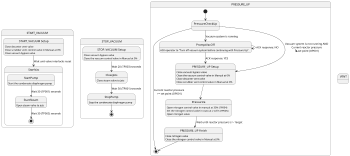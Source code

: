 @startuml
scale 350 width

state START_VACUUM {

    state startset as "START_VACUUM Setup" {
        startset : Close decanter vent valve
        startset : Close scrubber vent control valve in Manual at 0%
        startset : Close vacuum bypass valve
    }

        startset--> StartVac : Wait unit valve interlocks reset

    state StartVac {
        StartPump : Start the condensate diaphragm pump
        StartSteam : Open steam valve to jets

        StartPump --> StartSteam : Wait 30 (TP001) seconds
        StartSteam --> [*] : Wait 30 (TP002) seconds
    }
}


state STOP_VACUUM {
    state stopset as "STOP_VACUUM Setup" {
        stopset : Close vacuum bypass valve
        stopset : Close the vacuum control valve in Manual at 0%
    }

    stopset --> CloseJets : Wait 20 (TP003) seconds

    CloseJets : Close steam valve to jets

    CloseJets --> StopPump : Wait 30 (TP001) seconds

    StopPump : Stop the condensate diaphragm pump

    StopPump --> [*]
}


state PRESSURE_UP {

    [*] --> PressureCheckUp

    PressureCheckUp --> [*] : Current reactor pressure \n>= set point (OP001)
    PressureCheckUp --> PromptVacOff : Vacuum system is running
    PressureCheckUp --> upset : Vacuum system is not running AND \nCurrent reactor pressure \n< set point (OP001)

    PromptVacOff : ACK operator to "Turn off vacuum system before continuing with Pressure Up"

    PromptVacOff --> upset : ACK response: YES

    PromptVacOff --> PromptVacOff : ACK response: NO

    state upset as "PRESSURE_UP Setup" {
        upset : Close vacuum bypass valve
        upset : Close the vacuum control valve in Manual at 0%
        upset : Close decanter vent valve
        upset : Close scrubber vent control valve in Manual at 0%
    }

    upset --> Pressurize

    state Pressurize {
        Pressurize : Open nitrogen control valve in manual at 30% (TP004)
        Pressurize : Set the nitrogen control valve in Auto at 2 scfm (TP005)
        Pressurize : Open nitrogen valve
    }

    Pressurize --> upend : Wait until reactor pressure is > Target

    state upend as "PRESSURE_UP Finish" {
        upend : Close nitrogen valve
        upend : Close the nitrogen control valve in Manual at 0%
    }

    upend --> [*]
}

state VENT {


}

@enduml
